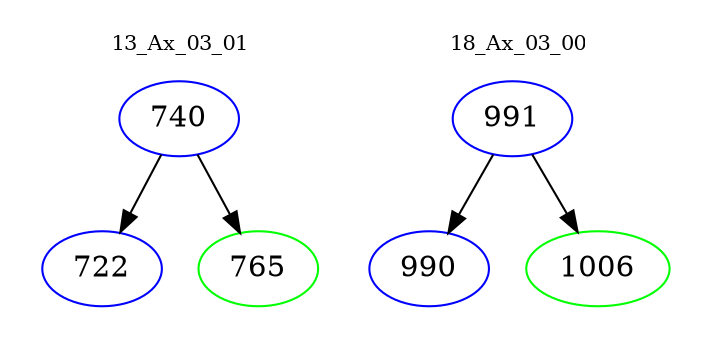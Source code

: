 digraph{
subgraph cluster_0 {
color = white
label = "13_Ax_03_01";
fontsize=10;
T0_740 [label="740", color="blue"]
T0_740 -> T0_722 [color="black"]
T0_722 [label="722", color="blue"]
T0_740 -> T0_765 [color="black"]
T0_765 [label="765", color="green"]
}
subgraph cluster_1 {
color = white
label = "18_Ax_03_00";
fontsize=10;
T1_991 [label="991", color="blue"]
T1_991 -> T1_990 [color="black"]
T1_990 [label="990", color="blue"]
T1_991 -> T1_1006 [color="black"]
T1_1006 [label="1006", color="green"]
}
}
